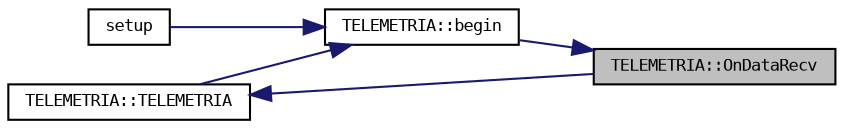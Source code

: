digraph "TELEMETRIA::OnDataRecv"
{
 // LATEX_PDF_SIZE
  bgcolor="transparent";
  edge [fontname="DejaVuSansMono",fontsize="8",labelfontname="DejaVuSansMono",labelfontsize="8"];
  node [fontname="DejaVuSansMono",fontsize="8",shape=record];
  rankdir="RL";
  Node1 [label="TELEMETRIA::OnDataRecv",height=0.2,width=0.4,color="black", fillcolor="grey75", style="filled", fontcolor="black",tooltip=" "];
  Node1 -> Node2 [dir="back",color="midnightblue",fontsize="8",style="solid",fontname="DejaVuSansMono"];
  Node2 [label="TELEMETRIA::begin",height=0.2,width=0.4,color="black",URL="$classTELEMETRIA.html#a780be82ef9be2da12601a0ea7d10e647",tooltip=" "];
  Node2 -> Node3 [dir="back",color="midnightblue",fontsize="8",style="solid",fontname="DejaVuSansMono"];
  Node3 [label="setup",height=0.2,width=0.4,color="black",URL="$main_8cpp.html#a4fc01d736fe50cf5b977f755b675f11d",tooltip=" "];
  Node2 -> Node4 [dir="back",color="midnightblue",fontsize="8",style="solid",fontname="DejaVuSansMono"];
  Node4 [label="TELEMETRIA::TELEMETRIA",height=0.2,width=0.4,color="black",URL="$classTELEMETRIA.html#ae47c01609eec8284a663dd66e0d7c632",tooltip=" "];
  Node4 -> Node1 [dir="back",color="midnightblue",fontsize="8",style="solid",fontname="DejaVuSansMono"];
}
